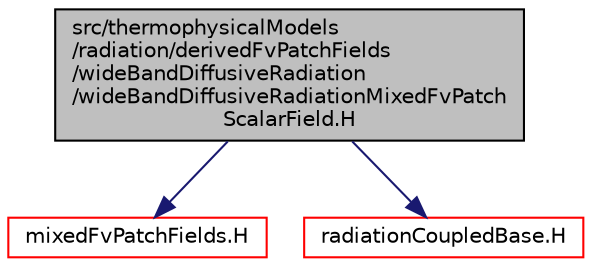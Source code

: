 digraph "src/thermophysicalModels/radiation/derivedFvPatchFields/wideBandDiffusiveRadiation/wideBandDiffusiveRadiationMixedFvPatchScalarField.H"
{
  bgcolor="transparent";
  edge [fontname="Helvetica",fontsize="10",labelfontname="Helvetica",labelfontsize="10"];
  node [fontname="Helvetica",fontsize="10",shape=record];
  Node1 [label="src/thermophysicalModels\l/radiation/derivedFvPatchFields\l/wideBandDiffusiveRadiation\l/wideBandDiffusiveRadiationMixedFvPatch\lScalarField.H",height=0.2,width=0.4,color="black", fillcolor="grey75", style="filled", fontcolor="black"];
  Node1 -> Node2 [color="midnightblue",fontsize="10",style="solid",fontname="Helvetica"];
  Node2 [label="mixedFvPatchFields.H",height=0.2,width=0.4,color="red",URL="$a05362.html"];
  Node1 -> Node3 [color="midnightblue",fontsize="10",style="solid",fontname="Helvetica"];
  Node3 [label="radiationCoupledBase.H",height=0.2,width=0.4,color="red",URL="$a10308.html"];
}
